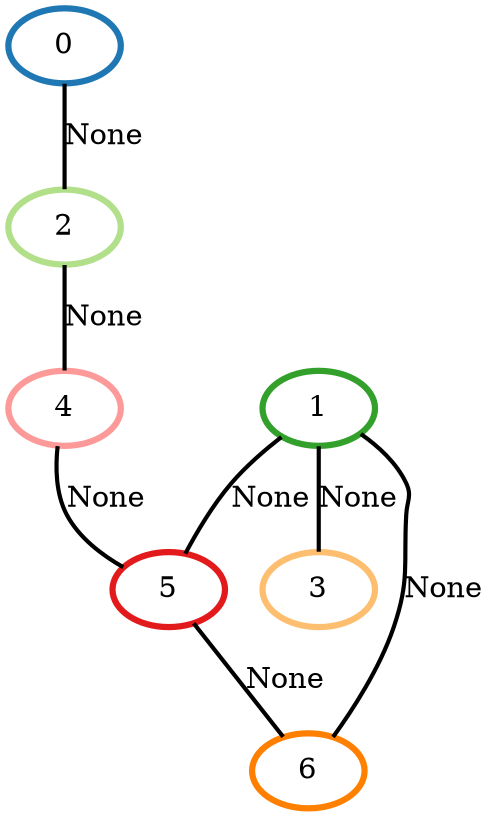 graph G {
    0 [penwidth=3,label="0",color=2, colorscheme=paired12]
    1 [penwidth=3,label="1",color=4, colorscheme=paired12]
    2 [penwidth=3,label="2",color=3, colorscheme=paired12]
    3 [penwidth=3,label="3",color=7, colorscheme=paired12]
    4 [penwidth=3,label="4",color=5, colorscheme=paired12]
    5 [penwidth=3,label="5",color=6, colorscheme=paired12]
    6 [penwidth=3,label="6",color=8, colorscheme=paired12]

    0--2 [penwidth=2,label="None"]
    2--4 [penwidth=2,label="None"]
    4--5 [penwidth=2,label="None"]
    5--6 [penwidth=2,label="None"]
    1--5 [penwidth=2,label="None"]
    1--6 [penwidth=2,label="None"]
    1--3 [penwidth=2,label="None"]
}